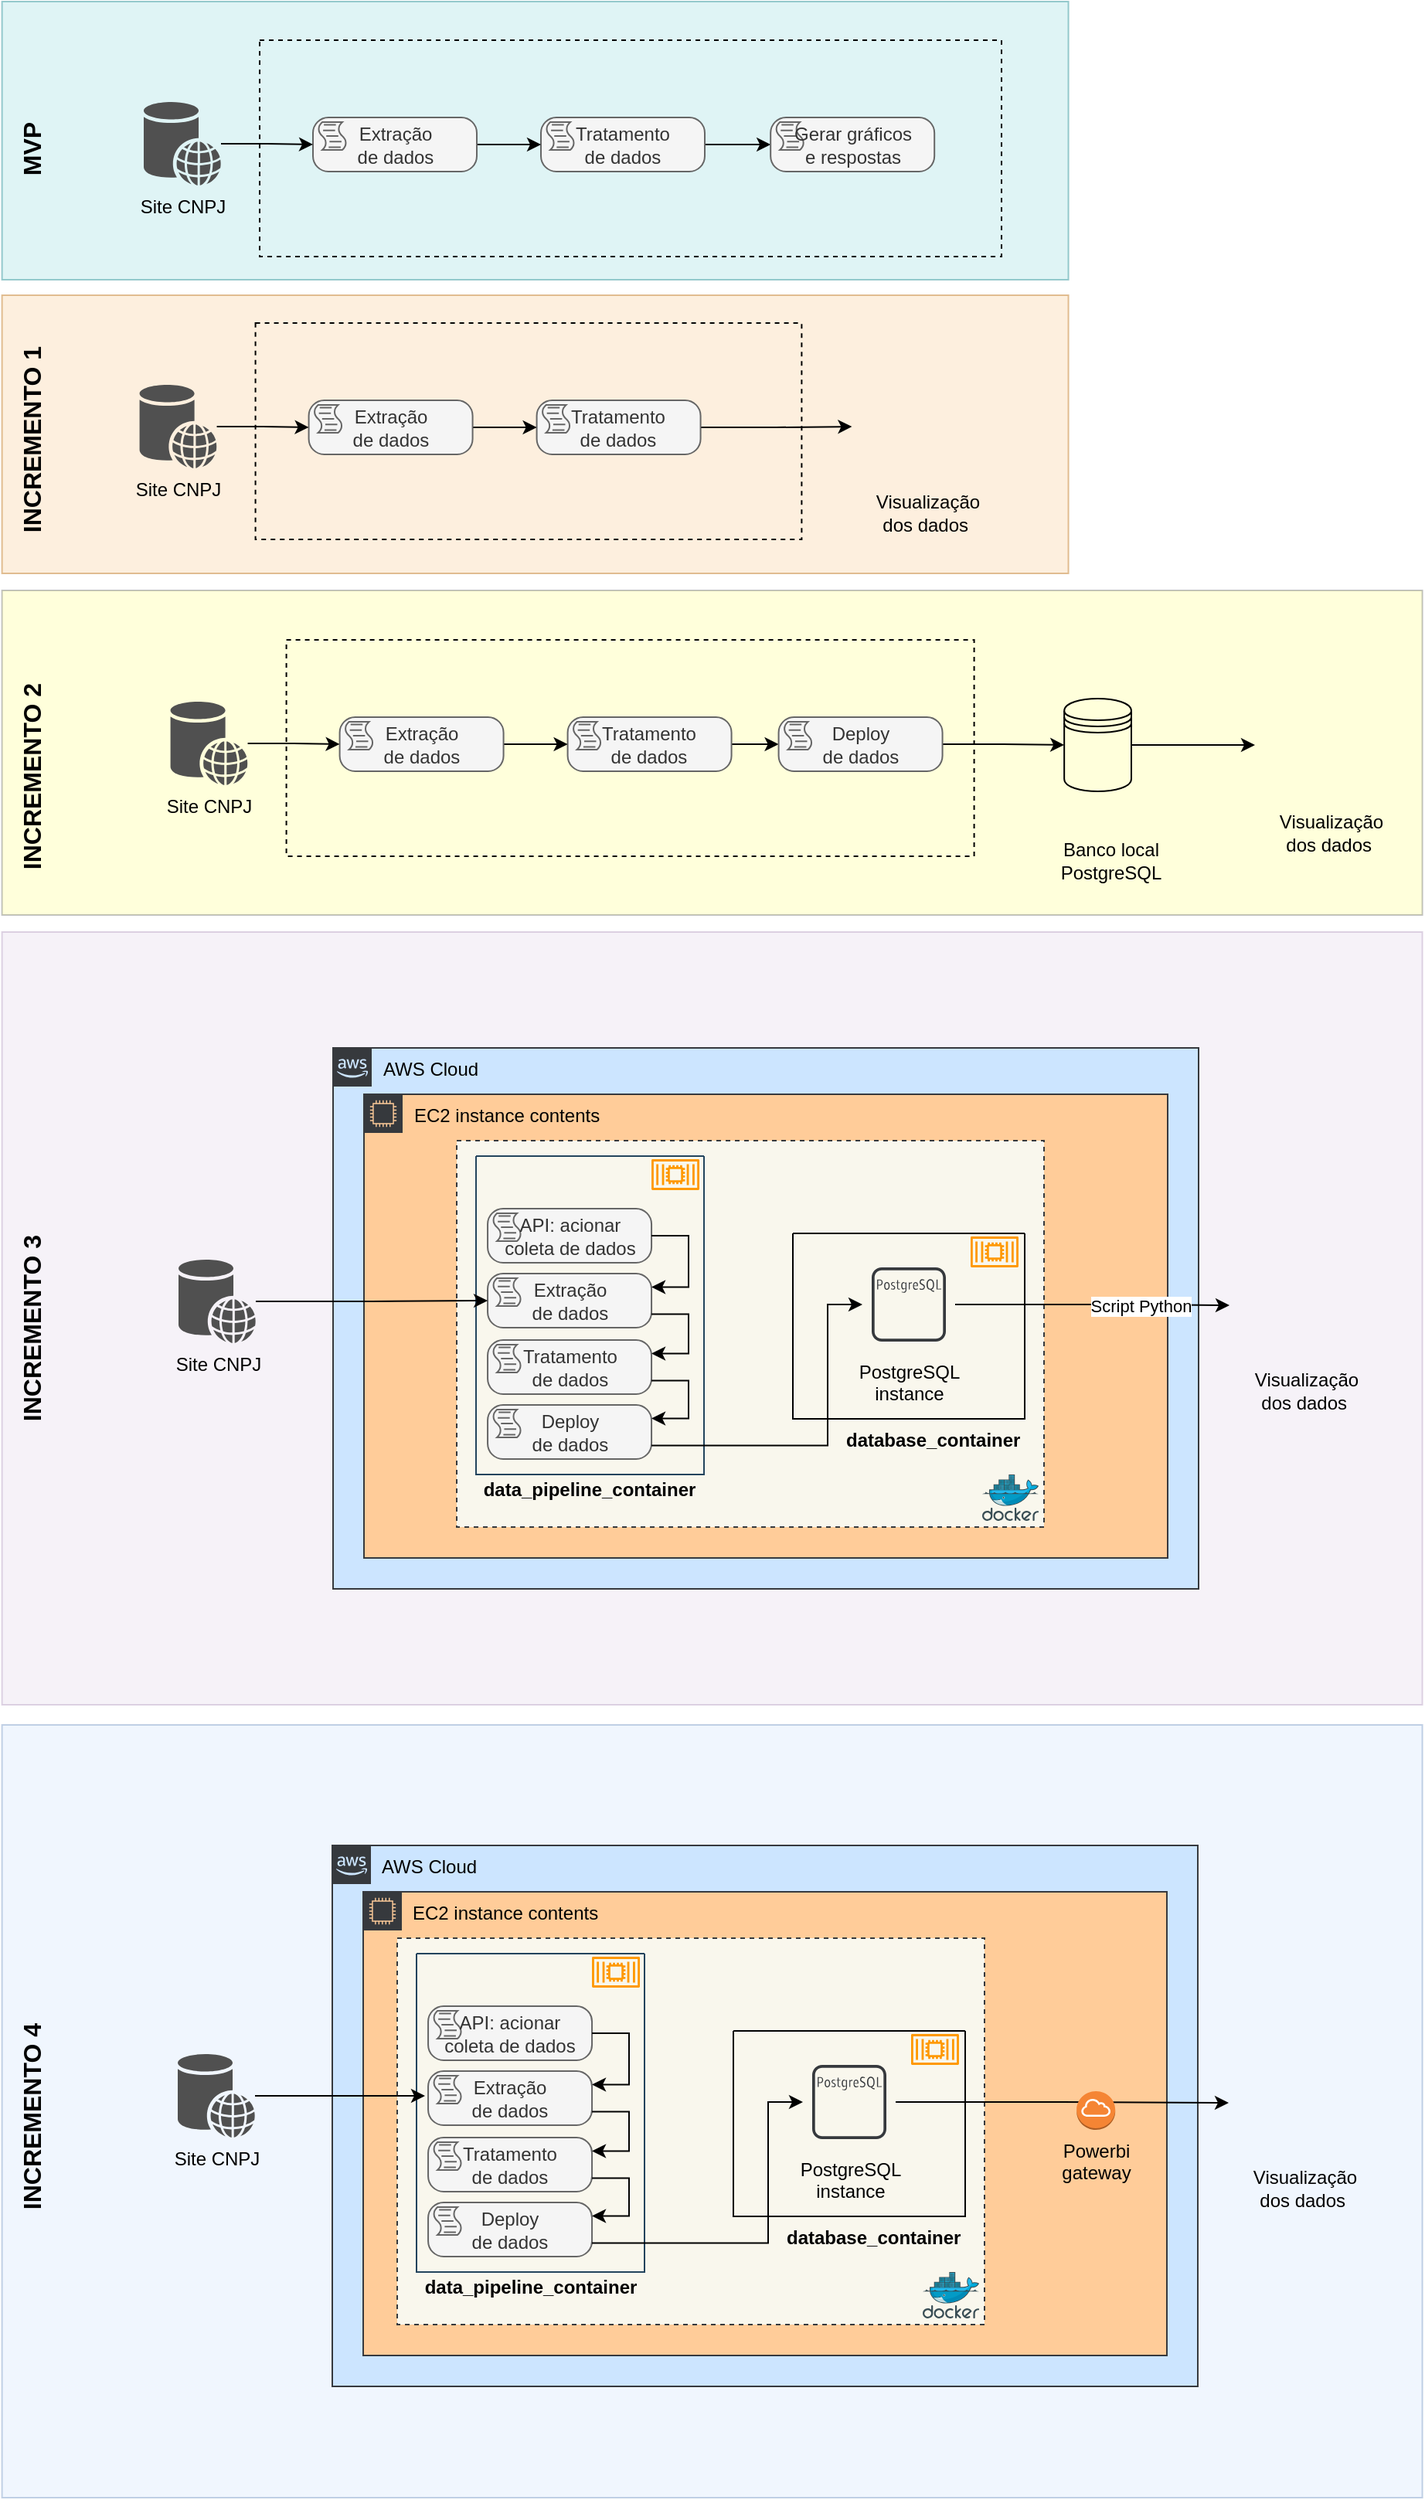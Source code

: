 <mxfile version="15.2.7" type="device"><diagram id="xshGDaHFRKJld7CX8SMi" name="Page-1"><mxGraphModel dx="3555" dy="2932" grid="1" gridSize="10" guides="1" tooltips="1" connect="1" arrows="1" fold="1" page="1" pageScale="1" pageWidth="827" pageHeight="1169" math="0" shadow="0"><root><mxCell id="0"/><mxCell id="1" parent="0"/><mxCell id="IkLS1ewloNZeipLcCm6F-123" value="" style="rounded=0;whiteSpace=wrap;html=1;fillColor=#dae8fc;strokeColor=#6c8ebf;opacity=40;" vertex="1" parent="1"><mxGeometry x="218.29" y="1097" width="919" height="500" as="geometry"/></mxCell><mxCell id="IkLS1ewloNZeipLcCm6F-121" value="" style="rounded=0;whiteSpace=wrap;html=1;fillColor=#e1d5e7;strokeColor=#9673a6;opacity=30;" vertex="1" parent="1"><mxGeometry x="218.29" y="584" width="919" height="500" as="geometry"/></mxCell><mxCell id="IkLS1ewloNZeipLcCm6F-119" value="" style="rounded=0;whiteSpace=wrap;html=1;fillColor=#ffff88;strokeColor=#36393d;opacity=30;" vertex="1" parent="1"><mxGeometry x="218.29" y="363" width="919" height="210" as="geometry"/></mxCell><mxCell id="IkLS1ewloNZeipLcCm6F-115" value="" style="rounded=0;whiteSpace=wrap;html=1;fillColor=#b0e3e6;strokeColor=#0e8088;opacity=40;" vertex="1" parent="1"><mxGeometry x="218.29" y="-18" width="690" height="180" as="geometry"/></mxCell><mxCell id="IkLS1ewloNZeipLcCm6F-117" value="" style="rounded=0;whiteSpace=wrap;html=1;fillColor=#fad7ac;strokeColor=#b46504;opacity=40;" vertex="1" parent="1"><mxGeometry x="218.29" y="172" width="690" height="180" as="geometry"/></mxCell><mxCell id="IkLS1ewloNZeipLcCm6F-84" value="" style="rounded=0;whiteSpace=wrap;html=1;dashed=1;fillColor=none;gradientColor=none;" vertex="1" parent="1"><mxGeometry x="385" y="7" width="480" height="140" as="geometry"/></mxCell><mxCell id="IkLS1ewloNZeipLcCm6F-13" value="AWS Cloud" style="points=[[0,0],[0.25,0],[0.5,0],[0.75,0],[1,0],[1,0.25],[1,0.5],[1,0.75],[1,1],[0.75,1],[0.5,1],[0.25,1],[0,1],[0,0.75],[0,0.5],[0,0.25]];outlineConnect=0;html=1;whiteSpace=wrap;fontSize=12;fontStyle=0;shape=mxgraph.aws4.group;grIcon=mxgraph.aws4.group_aws_cloud_alt;strokeColor=#36393d;fillColor=#cce5ff;verticalAlign=top;align=left;spacingLeft=30;dashed=0;" vertex="1" parent="1"><mxGeometry x="432.5" y="659" width="560" height="350" as="geometry"/></mxCell><mxCell id="IkLS1ewloNZeipLcCm6F-15" value="EC2 instance contents" style="points=[[0,0],[0.25,0],[0.5,0],[0.75,0],[1,0],[1,0.25],[1,0.5],[1,0.75],[1,1],[0.75,1],[0.5,1],[0.25,1],[0,1],[0,0.75],[0,0.5],[0,0.25]];outlineConnect=0;html=1;whiteSpace=wrap;fontSize=12;fontStyle=0;shape=mxgraph.aws4.group;grIcon=mxgraph.aws4.group_ec2_instance_contents;strokeColor=#36393d;fillColor=#ffcc99;verticalAlign=top;align=left;spacingLeft=30;dashed=0;" vertex="1" parent="1"><mxGeometry x="452.5" y="689" width="520" height="300" as="geometry"/></mxCell><mxCell id="IkLS1ewloNZeipLcCm6F-32" value="" style="html=1;dashed=1;whitespace=wrap;fillColor=#f9f7ed;strokeColor=#36393d;" vertex="1" parent="1"><mxGeometry x="512.5" y="719" width="380" height="250" as="geometry"/></mxCell><mxCell id="IkLS1ewloNZeipLcCm6F-41" style="edgeStyle=orthogonalEdgeStyle;rounded=0;orthogonalLoop=1;jettySize=auto;html=1;" edge="1" parent="1" source="IkLS1ewloNZeipLcCm6F-9" target="IkLS1ewloNZeipLcCm6F-40"><mxGeometry relative="1" as="geometry"/></mxCell><mxCell id="IkLS1ewloNZeipLcCm6F-42" value="Script Python" style="edgeLabel;html=1;align=center;verticalAlign=middle;resizable=0;points=[];" vertex="1" connectable="0" parent="IkLS1ewloNZeipLcCm6F-41"><mxGeometry x="0.363" relative="1" as="geometry"><mxPoint x="-1" as="offset"/></mxGeometry></mxCell><mxCell id="IkLS1ewloNZeipLcCm6F-9" value="PostgreSQL&#10;instance" style="sketch=0;outlineConnect=0;strokeColor=#36393d;fillColor=#f9f7ed;dashed=0;verticalLabelPosition=bottom;verticalAlign=top;align=center;html=1;fontSize=12;fontStyle=0;aspect=fixed;shape=mxgraph.aws4.resourceIcon;resIcon=mxgraph.aws4.postgresql_instance;" vertex="1" parent="1"><mxGeometry x="775" y="795" width="60" height="60" as="geometry"/></mxCell><mxCell id="IkLS1ewloNZeipLcCm6F-20" value="" style="sketch=0;aspect=fixed;html=1;points=[];align=center;image;fontSize=12;image=img/lib/mscae/Docker.svg;" vertex="1" parent="1"><mxGeometry x="852.5" y="935" width="36.59" height="30" as="geometry"/></mxCell><mxCell id="IkLS1ewloNZeipLcCm6F-21" value="" style="swimlane;startSize=0;fillColor=#bac8d3;strokeColor=#23445d;" vertex="1" parent="1"><mxGeometry x="525" y="729" width="147.5" height="206" as="geometry"><mxRectangle x="452.5" y="500" width="50" height="40" as="alternateBounds"/></mxGeometry></mxCell><mxCell id="IkLS1ewloNZeipLcCm6F-26" value="API: acionar&#10;coleta de dados" style="points=[[0.25,0,0],[0.5,0,0],[0.75,0,0],[1,0.25,0],[1,0.5,0],[1,0.75,0],[0.75,1,0],[0.5,1,0],[0.25,1,0],[0,0.75,0],[0,0.5,0],[0,0.25,0]];shape=mxgraph.bpmn.task;whiteSpace=wrap;rectStyle=rounded;size=10;taskMarker=script;fillColor=#f5f5f5;strokeColor=#666666;fontColor=#333333;" vertex="1" parent="IkLS1ewloNZeipLcCm6F-21"><mxGeometry x="7.53" y="34" width="106" height="35" as="geometry"/></mxCell><mxCell id="IkLS1ewloNZeipLcCm6F-24" value="Tratamento&#10;de dados" style="points=[[0.25,0,0],[0.5,0,0],[0.75,0,0],[1,0.25,0],[1,0.5,0],[1,0.75,0],[0.75,1,0],[0.5,1,0],[0.25,1,0],[0,0.75,0],[0,0.5,0],[0,0.25,0]];shape=mxgraph.bpmn.task;whiteSpace=wrap;rectStyle=rounded;size=10;taskMarker=script;fillColor=#f5f5f5;strokeColor=#666666;fontColor=#333333;" vertex="1" parent="IkLS1ewloNZeipLcCm6F-21"><mxGeometry x="7.53" y="119" width="106" height="35" as="geometry"/></mxCell><mxCell id="IkLS1ewloNZeipLcCm6F-16" value="" style="sketch=0;outlineConnect=0;fontColor=#232F3E;gradientColor=none;fillColor=#FF9900;strokeColor=none;dashed=0;verticalLabelPosition=bottom;verticalAlign=top;align=center;html=1;fontSize=12;fontStyle=0;aspect=fixed;pointerEvents=1;shape=mxgraph.aws4.container_2;" vertex="1" parent="IkLS1ewloNZeipLcCm6F-21"><mxGeometry x="113.53" y="2" width="30.97" height="20" as="geometry"/></mxCell><mxCell id="IkLS1ewloNZeipLcCm6F-23" value="Extração &#10;de dados" style="points=[[0.25,0,0],[0.5,0,0],[0.75,0,0],[1,0.25,0],[1,0.5,0],[1,0.75,0],[0.75,1,0],[0.5,1,0],[0.25,1,0],[0,0.75,0],[0,0.5,0],[0,0.25,0]];shape=mxgraph.bpmn.task;whiteSpace=wrap;rectStyle=rounded;size=10;taskMarker=script;fillColor=#f5f5f5;strokeColor=#666666;fontColor=#333333;" vertex="1" parent="IkLS1ewloNZeipLcCm6F-21"><mxGeometry x="7.53" y="76" width="106" height="35" as="geometry"/></mxCell><mxCell id="IkLS1ewloNZeipLcCm6F-33" style="edgeStyle=orthogonalEdgeStyle;rounded=0;orthogonalLoop=1;jettySize=auto;html=1;exitX=1;exitY=0.5;exitDx=0;exitDy=0;exitPerimeter=0;entryX=1;entryY=0.25;entryDx=0;entryDy=0;entryPerimeter=0;" edge="1" parent="IkLS1ewloNZeipLcCm6F-21" source="IkLS1ewloNZeipLcCm6F-26" target="IkLS1ewloNZeipLcCm6F-23"><mxGeometry relative="1" as="geometry"><Array as="points"><mxPoint x="137.5" y="52"/><mxPoint x="137.5" y="85"/></Array></mxGeometry></mxCell><mxCell id="IkLS1ewloNZeipLcCm6F-34" style="edgeStyle=orthogonalEdgeStyle;rounded=0;orthogonalLoop=1;jettySize=auto;html=1;exitX=1;exitY=0.75;exitDx=0;exitDy=0;exitPerimeter=0;entryX=1;entryY=0.25;entryDx=0;entryDy=0;entryPerimeter=0;" edge="1" parent="IkLS1ewloNZeipLcCm6F-21" source="IkLS1ewloNZeipLcCm6F-23" target="IkLS1ewloNZeipLcCm6F-24"><mxGeometry relative="1" as="geometry"><Array as="points"><mxPoint x="137.5" y="102"/><mxPoint x="137.5" y="128"/></Array></mxGeometry></mxCell><mxCell id="IkLS1ewloNZeipLcCm6F-25" value="Deploy&#10;de dados" style="points=[[0.25,0,0],[0.5,0,0],[0.75,0,0],[1,0.25,0],[1,0.5,0],[1,0.75,0],[0.75,1,0],[0.5,1,0],[0.25,1,0],[0,0.75,0],[0,0.5,0],[0,0.25,0]];shape=mxgraph.bpmn.task;whiteSpace=wrap;rectStyle=rounded;size=10;taskMarker=script;fillColor=#f5f5f5;strokeColor=#666666;fontColor=#333333;" vertex="1" parent="IkLS1ewloNZeipLcCm6F-21"><mxGeometry x="7.53" y="161" width="106" height="35" as="geometry"/></mxCell><mxCell id="IkLS1ewloNZeipLcCm6F-35" style="edgeStyle=orthogonalEdgeStyle;rounded=0;orthogonalLoop=1;jettySize=auto;html=1;exitX=1;exitY=0.75;exitDx=0;exitDy=0;exitPerimeter=0;entryX=1;entryY=0.25;entryDx=0;entryDy=0;entryPerimeter=0;" edge="1" parent="IkLS1ewloNZeipLcCm6F-21" source="IkLS1ewloNZeipLcCm6F-24" target="IkLS1ewloNZeipLcCm6F-25"><mxGeometry relative="1" as="geometry"><Array as="points"><mxPoint x="137.5" y="145"/><mxPoint x="137.5" y="170"/></Array></mxGeometry></mxCell><mxCell id="IkLS1ewloNZeipLcCm6F-37" style="edgeStyle=orthogonalEdgeStyle;rounded=0;orthogonalLoop=1;jettySize=auto;html=1;exitX=1;exitY=0.75;exitDx=0;exitDy=0;exitPerimeter=0;" edge="1" parent="1" source="IkLS1ewloNZeipLcCm6F-25" target="IkLS1ewloNZeipLcCm6F-9"><mxGeometry relative="1" as="geometry"><Array as="points"><mxPoint x="752.5" y="916"/><mxPoint x="752.5" y="825"/></Array></mxGeometry></mxCell><mxCell id="IkLS1ewloNZeipLcCm6F-31" value="" style="sketch=0;outlineConnect=0;fontColor=#232F3E;gradientColor=none;fillColor=#FF9900;strokeColor=none;dashed=0;verticalLabelPosition=bottom;verticalAlign=top;align=center;html=1;fontSize=12;fontStyle=0;aspect=fixed;pointerEvents=1;shape=mxgraph.aws4.container_2;" vertex="1" parent="1"><mxGeometry x="845" y="781" width="30.97" height="20" as="geometry"/></mxCell><mxCell id="IkLS1ewloNZeipLcCm6F-38" value="&lt;span&gt;data_pipeline_container&lt;/span&gt;" style="text;html=1;strokeColor=none;fillColor=none;align=center;verticalAlign=middle;whiteSpace=wrap;rounded=0;dashed=1;fontStyle=1" vertex="1" parent="1"><mxGeometry x="522.25" y="935" width="153" height="19" as="geometry"/></mxCell><mxCell id="IkLS1ewloNZeipLcCm6F-39" value="database_container" style="text;fillColor=none;fontStyle=1" vertex="1" parent="1"><mxGeometry x="762.5" y="899" width="110" height="30" as="geometry"/></mxCell><mxCell id="IkLS1ewloNZeipLcCm6F-40" value="" style="shape=image;html=1;verticalAlign=top;verticalLabelPosition=bottom;labelBackgroundColor=#ffffff;imageAspect=0;aspect=fixed;image=https://cdn0.iconfinder.com/data/icons/social-media-logo-4/32/Social_Media_power_bi-128.png;dashed=1;fillColor=none;" vertex="1" parent="1"><mxGeometry x="1012.5" y="781" width="89" height="89" as="geometry"/></mxCell><mxCell id="IkLS1ewloNZeipLcCm6F-43" value="Visualização &lt;br&gt;dos dados&amp;nbsp;" style="text;html=1;align=center;verticalAlign=middle;resizable=0;points=[];autosize=1;strokeColor=none;fillColor=none;" vertex="1" parent="1"><mxGeometry x="1021.5" y="866" width="80" height="30" as="geometry"/></mxCell><mxCell id="IkLS1ewloNZeipLcCm6F-46" style="edgeStyle=orthogonalEdgeStyle;rounded=0;orthogonalLoop=1;jettySize=auto;html=1;entryX=0;entryY=0.5;entryDx=0;entryDy=0;entryPerimeter=0;" edge="1" parent="1" source="IkLS1ewloNZeipLcCm6F-45" target="IkLS1ewloNZeipLcCm6F-23"><mxGeometry relative="1" as="geometry"><mxPoint x="532.53" y="823.5" as="targetPoint"/></mxGeometry></mxCell><mxCell id="IkLS1ewloNZeipLcCm6F-45" value="Site CNPJ" style="sketch=0;shadow=0;dashed=0;html=1;strokeColor=none;fillColor=#505050;labelPosition=center;verticalLabelPosition=bottom;verticalAlign=top;outlineConnect=0;align=center;shape=mxgraph.office.databases.web_store;" vertex="1" parent="1"><mxGeometry x="332.5" y="796" width="50" height="54" as="geometry"/></mxCell><mxCell id="IkLS1ewloNZeipLcCm6F-27" value="" style="swimlane;startSize=0;" vertex="1" parent="1"><mxGeometry x="730" y="779" width="150" height="120" as="geometry"><mxRectangle x="800" y="40" width="50" height="40" as="alternateBounds"/></mxGeometry></mxCell><mxCell id="IkLS1ewloNZeipLcCm6F-48" value="AWS Cloud" style="points=[[0,0],[0.25,0],[0.5,0],[0.75,0],[1,0],[1,0.25],[1,0.5],[1,0.75],[1,1],[0.75,1],[0.5,1],[0.25,1],[0,1],[0,0.75],[0,0.5],[0,0.25]];outlineConnect=0;html=1;whiteSpace=wrap;fontSize=12;fontStyle=0;shape=mxgraph.aws4.group;grIcon=mxgraph.aws4.group_aws_cloud_alt;strokeColor=#36393d;fillColor=#cce5ff;verticalAlign=top;align=left;spacingLeft=30;dashed=0;" vertex="1" parent="1"><mxGeometry x="432" y="1175" width="560" height="350" as="geometry"/></mxCell><mxCell id="IkLS1ewloNZeipLcCm6F-49" value="EC2 instance contents" style="points=[[0,0],[0.25,0],[0.5,0],[0.75,0],[1,0],[1,0.25],[1,0.5],[1,0.75],[1,1],[0.75,1],[0.5,1],[0.25,1],[0,1],[0,0.75],[0,0.5],[0,0.25]];outlineConnect=0;html=1;whiteSpace=wrap;fontSize=12;fontStyle=0;shape=mxgraph.aws4.group;grIcon=mxgraph.aws4.group_ec2_instance_contents;strokeColor=#36393d;fillColor=#ffcc99;verticalAlign=top;align=left;spacingLeft=30;dashed=0;" vertex="1" parent="1"><mxGeometry x="452" y="1205" width="520" height="300" as="geometry"/></mxCell><mxCell id="IkLS1ewloNZeipLcCm6F-50" value="" style="html=1;dashed=1;whitespace=wrap;fillColor=#f9f7ed;strokeColor=#36393d;" vertex="1" parent="1"><mxGeometry x="474" y="1235" width="380" height="250" as="geometry"/></mxCell><mxCell id="IkLS1ewloNZeipLcCm6F-51" style="edgeStyle=orthogonalEdgeStyle;rounded=0;orthogonalLoop=1;jettySize=auto;html=1;" edge="1" parent="1" source="IkLS1ewloNZeipLcCm6F-53" target="IkLS1ewloNZeipLcCm6F-68"><mxGeometry relative="1" as="geometry"/></mxCell><mxCell id="IkLS1ewloNZeipLcCm6F-53" value="PostgreSQL&#10;instance" style="sketch=0;outlineConnect=0;strokeColor=#36393d;fillColor=#f9f7ed;dashed=0;verticalLabelPosition=bottom;verticalAlign=top;align=center;html=1;fontSize=12;fontStyle=0;aspect=fixed;shape=mxgraph.aws4.resourceIcon;resIcon=mxgraph.aws4.postgresql_instance;" vertex="1" parent="1"><mxGeometry x="736.5" y="1311" width="60" height="60" as="geometry"/></mxCell><mxCell id="IkLS1ewloNZeipLcCm6F-54" value="" style="sketch=0;aspect=fixed;html=1;points=[];align=center;image;fontSize=12;image=img/lib/mscae/Docker.svg;" vertex="1" parent="1"><mxGeometry x="814" y="1451" width="36.59" height="30" as="geometry"/></mxCell><mxCell id="IkLS1ewloNZeipLcCm6F-55" value="" style="swimlane;startSize=0;fillColor=#bac8d3;strokeColor=#23445d;" vertex="1" parent="1"><mxGeometry x="486.5" y="1245" width="147.5" height="206" as="geometry"><mxRectangle x="452.5" y="500" width="50" height="40" as="alternateBounds"/></mxGeometry></mxCell><mxCell id="IkLS1ewloNZeipLcCm6F-56" value="API: acionar&#10;coleta de dados" style="points=[[0.25,0,0],[0.5,0,0],[0.75,0,0],[1,0.25,0],[1,0.5,0],[1,0.75,0],[0.75,1,0],[0.5,1,0],[0.25,1,0],[0,0.75,0],[0,0.5,0],[0,0.25,0]];shape=mxgraph.bpmn.task;whiteSpace=wrap;rectStyle=rounded;size=10;taskMarker=script;fillColor=#f5f5f5;strokeColor=#666666;fontColor=#333333;" vertex="1" parent="IkLS1ewloNZeipLcCm6F-55"><mxGeometry x="7.53" y="34" width="106" height="35" as="geometry"/></mxCell><mxCell id="IkLS1ewloNZeipLcCm6F-57" value="Tratamento&#10;de dados" style="points=[[0.25,0,0],[0.5,0,0],[0.75,0,0],[1,0.25,0],[1,0.5,0],[1,0.75,0],[0.75,1,0],[0.5,1,0],[0.25,1,0],[0,0.75,0],[0,0.5,0],[0,0.25,0]];shape=mxgraph.bpmn.task;whiteSpace=wrap;rectStyle=rounded;size=10;taskMarker=script;fillColor=#f5f5f5;strokeColor=#666666;fontColor=#333333;" vertex="1" parent="IkLS1ewloNZeipLcCm6F-55"><mxGeometry x="7.53" y="119" width="106" height="35" as="geometry"/></mxCell><mxCell id="IkLS1ewloNZeipLcCm6F-58" value="" style="sketch=0;outlineConnect=0;fontColor=#232F3E;gradientColor=none;fillColor=#FF9900;strokeColor=none;dashed=0;verticalLabelPosition=bottom;verticalAlign=top;align=center;html=1;fontSize=12;fontStyle=0;aspect=fixed;pointerEvents=1;shape=mxgraph.aws4.container_2;" vertex="1" parent="IkLS1ewloNZeipLcCm6F-55"><mxGeometry x="113.53" y="2" width="30.97" height="20" as="geometry"/></mxCell><mxCell id="IkLS1ewloNZeipLcCm6F-59" value="Extração &#10;de dados" style="points=[[0.25,0,0],[0.5,0,0],[0.75,0,0],[1,0.25,0],[1,0.5,0],[1,0.75,0],[0.75,1,0],[0.5,1,0],[0.25,1,0],[0,0.75,0],[0,0.5,0],[0,0.25,0]];shape=mxgraph.bpmn.task;whiteSpace=wrap;rectStyle=rounded;size=10;taskMarker=script;fillColor=#f5f5f5;strokeColor=#666666;fontColor=#333333;" vertex="1" parent="IkLS1ewloNZeipLcCm6F-55"><mxGeometry x="7.53" y="76" width="106" height="35" as="geometry"/></mxCell><mxCell id="IkLS1ewloNZeipLcCm6F-60" style="edgeStyle=orthogonalEdgeStyle;rounded=0;orthogonalLoop=1;jettySize=auto;html=1;exitX=1;exitY=0.5;exitDx=0;exitDy=0;exitPerimeter=0;entryX=1;entryY=0.25;entryDx=0;entryDy=0;entryPerimeter=0;" edge="1" parent="IkLS1ewloNZeipLcCm6F-55" source="IkLS1ewloNZeipLcCm6F-56" target="IkLS1ewloNZeipLcCm6F-59"><mxGeometry relative="1" as="geometry"><Array as="points"><mxPoint x="137.5" y="52"/><mxPoint x="137.5" y="85"/></Array></mxGeometry></mxCell><mxCell id="IkLS1ewloNZeipLcCm6F-61" style="edgeStyle=orthogonalEdgeStyle;rounded=0;orthogonalLoop=1;jettySize=auto;html=1;exitX=1;exitY=0.75;exitDx=0;exitDy=0;exitPerimeter=0;entryX=1;entryY=0.25;entryDx=0;entryDy=0;entryPerimeter=0;" edge="1" parent="IkLS1ewloNZeipLcCm6F-55" source="IkLS1ewloNZeipLcCm6F-59" target="IkLS1ewloNZeipLcCm6F-57"><mxGeometry relative="1" as="geometry"><Array as="points"><mxPoint x="137.5" y="102"/><mxPoint x="137.5" y="128"/></Array></mxGeometry></mxCell><mxCell id="IkLS1ewloNZeipLcCm6F-62" value="Deploy&#10;de dados" style="points=[[0.25,0,0],[0.5,0,0],[0.75,0,0],[1,0.25,0],[1,0.5,0],[1,0.75,0],[0.75,1,0],[0.5,1,0],[0.25,1,0],[0,0.75,0],[0,0.5,0],[0,0.25,0]];shape=mxgraph.bpmn.task;whiteSpace=wrap;rectStyle=rounded;size=10;taskMarker=script;fillColor=#f5f5f5;strokeColor=#666666;fontColor=#333333;" vertex="1" parent="IkLS1ewloNZeipLcCm6F-55"><mxGeometry x="7.53" y="161" width="106" height="35" as="geometry"/></mxCell><mxCell id="IkLS1ewloNZeipLcCm6F-63" style="edgeStyle=orthogonalEdgeStyle;rounded=0;orthogonalLoop=1;jettySize=auto;html=1;exitX=1;exitY=0.75;exitDx=0;exitDy=0;exitPerimeter=0;entryX=1;entryY=0.25;entryDx=0;entryDy=0;entryPerimeter=0;" edge="1" parent="IkLS1ewloNZeipLcCm6F-55" source="IkLS1ewloNZeipLcCm6F-57" target="IkLS1ewloNZeipLcCm6F-62"><mxGeometry relative="1" as="geometry"><Array as="points"><mxPoint x="137.5" y="145"/><mxPoint x="137.5" y="170"/></Array></mxGeometry></mxCell><mxCell id="IkLS1ewloNZeipLcCm6F-64" style="edgeStyle=orthogonalEdgeStyle;rounded=0;orthogonalLoop=1;jettySize=auto;html=1;exitX=1;exitY=0.75;exitDx=0;exitDy=0;exitPerimeter=0;" edge="1" parent="1" source="IkLS1ewloNZeipLcCm6F-62" target="IkLS1ewloNZeipLcCm6F-53"><mxGeometry relative="1" as="geometry"><Array as="points"><mxPoint x="714" y="1432"/><mxPoint x="714" y="1341"/></Array></mxGeometry></mxCell><mxCell id="IkLS1ewloNZeipLcCm6F-65" value="" style="sketch=0;outlineConnect=0;fontColor=#232F3E;gradientColor=none;fillColor=#FF9900;strokeColor=none;dashed=0;verticalLabelPosition=bottom;verticalAlign=top;align=center;html=1;fontSize=12;fontStyle=0;aspect=fixed;pointerEvents=1;shape=mxgraph.aws4.container_2;" vertex="1" parent="1"><mxGeometry x="806.5" y="1297" width="30.97" height="20" as="geometry"/></mxCell><mxCell id="IkLS1ewloNZeipLcCm6F-66" value="&lt;span&gt;data_pipeline_container&lt;/span&gt;" style="text;html=1;strokeColor=none;fillColor=none;align=center;verticalAlign=middle;whiteSpace=wrap;rounded=0;dashed=1;fontStyle=1" vertex="1" parent="1"><mxGeometry x="483.75" y="1451" width="153" height="19" as="geometry"/></mxCell><mxCell id="IkLS1ewloNZeipLcCm6F-67" value="database_container" style="text;fillColor=none;fontStyle=1" vertex="1" parent="1"><mxGeometry x="724" y="1415" width="110" height="30" as="geometry"/></mxCell><mxCell id="IkLS1ewloNZeipLcCm6F-68" value="" style="shape=image;html=1;verticalAlign=top;verticalLabelPosition=bottom;labelBackgroundColor=#ffffff;imageAspect=0;aspect=fixed;image=https://cdn0.iconfinder.com/data/icons/social-media-logo-4/32/Social_Media_power_bi-128.png;dashed=1;fillColor=none;" vertex="1" parent="1"><mxGeometry x="1012" y="1297" width="89" height="89" as="geometry"/></mxCell><mxCell id="IkLS1ewloNZeipLcCm6F-69" value="Visualização &lt;br&gt;dos dados&amp;nbsp;" style="text;html=1;align=center;verticalAlign=middle;resizable=0;points=[];autosize=1;strokeColor=none;fillColor=none;" vertex="1" parent="1"><mxGeometry x="1021" y="1382" width="80" height="30" as="geometry"/></mxCell><mxCell id="IkLS1ewloNZeipLcCm6F-70" style="edgeStyle=orthogonalEdgeStyle;rounded=0;orthogonalLoop=1;jettySize=auto;html=1;" edge="1" parent="1" source="IkLS1ewloNZeipLcCm6F-71"><mxGeometry relative="1" as="geometry"><mxPoint x="492" y="1337" as="targetPoint"/></mxGeometry></mxCell><mxCell id="IkLS1ewloNZeipLcCm6F-71" value="Site CNPJ" style="sketch=0;shadow=0;dashed=0;html=1;strokeColor=none;fillColor=#505050;labelPosition=center;verticalLabelPosition=bottom;verticalAlign=top;outlineConnect=0;align=center;shape=mxgraph.office.databases.web_store;" vertex="1" parent="1"><mxGeometry x="332" y="1310" width="50" height="54" as="geometry"/></mxCell><mxCell id="IkLS1ewloNZeipLcCm6F-72" value="" style="swimlane;startSize=0;" vertex="1" parent="1"><mxGeometry x="691.5" y="1295" width="150" height="120" as="geometry"><mxRectangle x="800" y="40" width="50" height="40" as="alternateBounds"/></mxGeometry></mxCell><mxCell id="IkLS1ewloNZeipLcCm6F-74" value="" style="shape=image;html=1;verticalAlign=top;verticalLabelPosition=bottom;labelBackgroundColor=#ffffff;imageAspect=0;aspect=fixed;image=https://cdn0.iconfinder.com/data/icons/social-media-logo-4/32/Social_Media_power_bi-128.png;dashed=1;fillColor=none;" vertex="1" parent="1"><mxGeometry x="888.59" y="1310" width="40" height="40" as="geometry"/></mxCell><mxCell id="IkLS1ewloNZeipLcCm6F-73" value="Powerbi&lt;br&gt;gateway" style="outlineConnect=0;dashed=0;verticalLabelPosition=bottom;verticalAlign=top;align=center;html=1;shape=mxgraph.aws3.internet_gateway;fillColor=#F58534;gradientColor=none;" vertex="1" parent="1"><mxGeometry x="913.59" y="1334" width="25" height="25" as="geometry"/></mxCell><mxCell id="IkLS1ewloNZeipLcCm6F-82" style="edgeStyle=orthogonalEdgeStyle;rounded=0;orthogonalLoop=1;jettySize=auto;html=1;exitX=1;exitY=0.5;exitDx=0;exitDy=0;exitPerimeter=0;entryX=0;entryY=0.5;entryDx=0;entryDy=0;entryPerimeter=0;" edge="1" parent="1" source="IkLS1ewloNZeipLcCm6F-75" target="IkLS1ewloNZeipLcCm6F-79"><mxGeometry relative="1" as="geometry"/></mxCell><mxCell id="IkLS1ewloNZeipLcCm6F-75" value="Tratamento&#10;de dados" style="points=[[0.25,0,0],[0.5,0,0],[0.75,0,0],[1,0.25,0],[1,0.5,0],[1,0.75,0],[0.75,1,0],[0.5,1,0],[0.25,1,0],[0,0.75,0],[0,0.5,0],[0,0.25,0]];shape=mxgraph.bpmn.task;whiteSpace=wrap;rectStyle=rounded;size=10;taskMarker=script;fillColor=#f5f5f5;strokeColor=#666666;fontColor=#333333;" vertex="1" parent="1"><mxGeometry x="567" y="57" width="106" height="35" as="geometry"/></mxCell><mxCell id="IkLS1ewloNZeipLcCm6F-81" style="edgeStyle=orthogonalEdgeStyle;rounded=0;orthogonalLoop=1;jettySize=auto;html=1;exitX=1;exitY=0.5;exitDx=0;exitDy=0;exitPerimeter=0;entryX=0;entryY=0.5;entryDx=0;entryDy=0;entryPerimeter=0;" edge="1" parent="1" source="IkLS1ewloNZeipLcCm6F-76" target="IkLS1ewloNZeipLcCm6F-75"><mxGeometry relative="1" as="geometry"/></mxCell><mxCell id="IkLS1ewloNZeipLcCm6F-76" value="Extração &#10;de dados" style="points=[[0.25,0,0],[0.5,0,0],[0.75,0,0],[1,0.25,0],[1,0.5,0],[1,0.75,0],[0.75,1,0],[0.5,1,0],[0.25,1,0],[0,0.75,0],[0,0.5,0],[0,0.25,0]];shape=mxgraph.bpmn.task;whiteSpace=wrap;rectStyle=rounded;size=10;taskMarker=script;fillColor=#f5f5f5;strokeColor=#666666;fontColor=#333333;" vertex="1" parent="1"><mxGeometry x="419.5" y="57" width="106" height="35" as="geometry"/></mxCell><mxCell id="IkLS1ewloNZeipLcCm6F-80" style="edgeStyle=orthogonalEdgeStyle;rounded=0;orthogonalLoop=1;jettySize=auto;html=1;entryX=0;entryY=0.5;entryDx=0;entryDy=0;entryPerimeter=0;" edge="1" parent="1" source="IkLS1ewloNZeipLcCm6F-78" target="IkLS1ewloNZeipLcCm6F-76"><mxGeometry relative="1" as="geometry"/></mxCell><mxCell id="IkLS1ewloNZeipLcCm6F-78" value="Site CNPJ" style="sketch=0;shadow=0;dashed=0;html=1;strokeColor=none;fillColor=#505050;labelPosition=center;verticalLabelPosition=bottom;verticalAlign=top;outlineConnect=0;align=center;shape=mxgraph.office.databases.web_store;" vertex="1" parent="1"><mxGeometry x="310" y="47" width="50" height="54" as="geometry"/></mxCell><mxCell id="IkLS1ewloNZeipLcCm6F-79" value="Gerar gráficos &#10;e respostas" style="points=[[0.25,0,0],[0.5,0,0],[0.75,0,0],[1,0.25,0],[1,0.5,0],[1,0.75,0],[0.75,1,0],[0.5,1,0],[0.25,1,0],[0,0.75,0],[0,0.5,0],[0,0.25,0]];shape=mxgraph.bpmn.task;whiteSpace=wrap;rectStyle=rounded;size=10;taskMarker=script;fillColor=#f5f5f5;strokeColor=#666666;fontColor=#333333;" vertex="1" parent="1"><mxGeometry x="715.59" y="57" width="106" height="35" as="geometry"/></mxCell><mxCell id="IkLS1ewloNZeipLcCm6F-83" value="" style="shape=image;html=1;verticalAlign=top;verticalLabelPosition=bottom;labelBackgroundColor=#ffffff;imageAspect=0;aspect=fixed;image=https://cdn4.iconfinder.com/data/icons/logos-and-brands/512/267_Python_logo-128.png;dashed=1;fillColor=none;gradientColor=none;" vertex="1" parent="1"><mxGeometry x="388" y="10" width="30" height="30" as="geometry"/></mxCell><mxCell id="IkLS1ewloNZeipLcCm6F-85" value="" style="rounded=0;whiteSpace=wrap;html=1;dashed=1;fillColor=none;gradientColor=none;" vertex="1" parent="1"><mxGeometry x="382.29" y="190" width="353.41" height="140" as="geometry"/></mxCell><mxCell id="IkLS1ewloNZeipLcCm6F-86" style="edgeStyle=orthogonalEdgeStyle;rounded=0;orthogonalLoop=1;jettySize=auto;html=1;exitX=1;exitY=0.5;exitDx=0;exitDy=0;exitPerimeter=0;" edge="1" parent="1" source="IkLS1ewloNZeipLcCm6F-87" target="IkLS1ewloNZeipLcCm6F-94"><mxGeometry relative="1" as="geometry"><mxPoint x="712.88" y="257.5" as="targetPoint"/></mxGeometry></mxCell><mxCell id="IkLS1ewloNZeipLcCm6F-87" value="Tratamento&#10;de dados" style="points=[[0.25,0,0],[0.5,0,0],[0.75,0,0],[1,0.25,0],[1,0.5,0],[1,0.75,0],[0.75,1,0],[0.5,1,0],[0.25,1,0],[0,0.75,0],[0,0.5,0],[0,0.25,0]];shape=mxgraph.bpmn.task;whiteSpace=wrap;rectStyle=rounded;size=10;taskMarker=script;fillColor=#f5f5f5;strokeColor=#666666;fontColor=#333333;" vertex="1" parent="1"><mxGeometry x="564.29" y="240" width="106" height="35" as="geometry"/></mxCell><mxCell id="IkLS1ewloNZeipLcCm6F-88" style="edgeStyle=orthogonalEdgeStyle;rounded=0;orthogonalLoop=1;jettySize=auto;html=1;exitX=1;exitY=0.5;exitDx=0;exitDy=0;exitPerimeter=0;entryX=0;entryY=0.5;entryDx=0;entryDy=0;entryPerimeter=0;" edge="1" parent="1" source="IkLS1ewloNZeipLcCm6F-89" target="IkLS1ewloNZeipLcCm6F-87"><mxGeometry relative="1" as="geometry"/></mxCell><mxCell id="IkLS1ewloNZeipLcCm6F-89" value="Extração &#10;de dados" style="points=[[0.25,0,0],[0.5,0,0],[0.75,0,0],[1,0.25,0],[1,0.5,0],[1,0.75,0],[0.75,1,0],[0.5,1,0],[0.25,1,0],[0,0.75,0],[0,0.5,0],[0,0.25,0]];shape=mxgraph.bpmn.task;whiteSpace=wrap;rectStyle=rounded;size=10;taskMarker=script;fillColor=#f5f5f5;strokeColor=#666666;fontColor=#333333;" vertex="1" parent="1"><mxGeometry x="416.79" y="240" width="106" height="35" as="geometry"/></mxCell><mxCell id="IkLS1ewloNZeipLcCm6F-90" style="edgeStyle=orthogonalEdgeStyle;rounded=0;orthogonalLoop=1;jettySize=auto;html=1;entryX=0;entryY=0.5;entryDx=0;entryDy=0;entryPerimeter=0;" edge="1" parent="1" source="IkLS1ewloNZeipLcCm6F-91" target="IkLS1ewloNZeipLcCm6F-89"><mxGeometry relative="1" as="geometry"/></mxCell><mxCell id="IkLS1ewloNZeipLcCm6F-91" value="Site CNPJ" style="sketch=0;shadow=0;dashed=0;html=1;strokeColor=none;fillColor=#505050;labelPosition=center;verticalLabelPosition=bottom;verticalAlign=top;outlineConnect=0;align=center;shape=mxgraph.office.databases.web_store;" vertex="1" parent="1"><mxGeometry x="307.29" y="230" width="50" height="54" as="geometry"/></mxCell><mxCell id="IkLS1ewloNZeipLcCm6F-93" value="" style="shape=image;html=1;verticalAlign=top;verticalLabelPosition=bottom;labelBackgroundColor=#ffffff;imageAspect=0;aspect=fixed;image=https://cdn4.iconfinder.com/data/icons/logos-and-brands/512/267_Python_logo-128.png;dashed=1;fillColor=none;gradientColor=none;" vertex="1" parent="1"><mxGeometry x="385.29" y="193" width="30" height="30" as="geometry"/></mxCell><mxCell id="IkLS1ewloNZeipLcCm6F-94" value="" style="shape=image;html=1;verticalAlign=top;verticalLabelPosition=bottom;labelBackgroundColor=#ffffff;imageAspect=0;aspect=fixed;image=https://cdn0.iconfinder.com/data/icons/social-media-logo-4/32/Social_Media_power_bi-128.png;dashed=1;fillColor=none;" vertex="1" parent="1"><mxGeometry x="768.2" y="212.5" width="89" height="89" as="geometry"/></mxCell><mxCell id="IkLS1ewloNZeipLcCm6F-95" value="Visualização &lt;br&gt;dos dados&amp;nbsp;" style="text;html=1;align=center;verticalAlign=middle;resizable=0;points=[];autosize=1;strokeColor=none;fillColor=none;" vertex="1" parent="1"><mxGeometry x="777.2" y="297.5" width="80" height="30" as="geometry"/></mxCell><mxCell id="IkLS1ewloNZeipLcCm6F-96" value="" style="rounded=0;whiteSpace=wrap;html=1;dashed=1;fillColor=none;gradientColor=none;" vertex="1" parent="1"><mxGeometry x="402.29" y="395" width="445" height="140" as="geometry"/></mxCell><mxCell id="IkLS1ewloNZeipLcCm6F-107" value="" style="edgeStyle=orthogonalEdgeStyle;rounded=0;orthogonalLoop=1;jettySize=auto;html=1;" edge="1" parent="1" source="IkLS1ewloNZeipLcCm6F-98" target="IkLS1ewloNZeipLcCm6F-106"><mxGeometry relative="1" as="geometry"/></mxCell><mxCell id="IkLS1ewloNZeipLcCm6F-98" value="Tratamento&#10;de dados" style="points=[[0.25,0,0],[0.5,0,0],[0.75,0,0],[1,0.25,0],[1,0.5,0],[1,0.75,0],[0.75,1,0],[0.5,1,0],[0.25,1,0],[0,0.75,0],[0,0.5,0],[0,0.25,0]];shape=mxgraph.bpmn.task;whiteSpace=wrap;rectStyle=rounded;size=10;taskMarker=script;fillColor=#f5f5f5;strokeColor=#666666;fontColor=#333333;" vertex="1" parent="1"><mxGeometry x="584.29" y="445" width="106" height="35" as="geometry"/></mxCell><mxCell id="IkLS1ewloNZeipLcCm6F-99" style="edgeStyle=orthogonalEdgeStyle;rounded=0;orthogonalLoop=1;jettySize=auto;html=1;exitX=1;exitY=0.5;exitDx=0;exitDy=0;exitPerimeter=0;entryX=0;entryY=0.5;entryDx=0;entryDy=0;entryPerimeter=0;" edge="1" parent="1" source="IkLS1ewloNZeipLcCm6F-100" target="IkLS1ewloNZeipLcCm6F-98"><mxGeometry relative="1" as="geometry"/></mxCell><mxCell id="IkLS1ewloNZeipLcCm6F-100" value="Extração &#10;de dados" style="points=[[0.25,0,0],[0.5,0,0],[0.75,0,0],[1,0.25,0],[1,0.5,0],[1,0.75,0],[0.75,1,0],[0.5,1,0],[0.25,1,0],[0,0.75,0],[0,0.5,0],[0,0.25,0]];shape=mxgraph.bpmn.task;whiteSpace=wrap;rectStyle=rounded;size=10;taskMarker=script;fillColor=#f5f5f5;strokeColor=#666666;fontColor=#333333;" vertex="1" parent="1"><mxGeometry x="436.79" y="445" width="106" height="35" as="geometry"/></mxCell><mxCell id="IkLS1ewloNZeipLcCm6F-101" style="edgeStyle=orthogonalEdgeStyle;rounded=0;orthogonalLoop=1;jettySize=auto;html=1;entryX=0;entryY=0.5;entryDx=0;entryDy=0;entryPerimeter=0;" edge="1" parent="1" source="IkLS1ewloNZeipLcCm6F-102" target="IkLS1ewloNZeipLcCm6F-100"><mxGeometry relative="1" as="geometry"/></mxCell><mxCell id="IkLS1ewloNZeipLcCm6F-102" value="Site CNPJ" style="sketch=0;shadow=0;dashed=0;html=1;strokeColor=none;fillColor=#505050;labelPosition=center;verticalLabelPosition=bottom;verticalAlign=top;outlineConnect=0;align=center;shape=mxgraph.office.databases.web_store;" vertex="1" parent="1"><mxGeometry x="327.29" y="435" width="50" height="54" as="geometry"/></mxCell><mxCell id="IkLS1ewloNZeipLcCm6F-103" value="" style="shape=image;html=1;verticalAlign=top;verticalLabelPosition=bottom;labelBackgroundColor=#ffffff;imageAspect=0;aspect=fixed;image=https://cdn4.iconfinder.com/data/icons/logos-and-brands/512/267_Python_logo-128.png;dashed=1;fillColor=none;gradientColor=none;" vertex="1" parent="1"><mxGeometry x="405.29" y="398" width="30" height="30" as="geometry"/></mxCell><mxCell id="IkLS1ewloNZeipLcCm6F-104" value="" style="shape=image;html=1;verticalAlign=top;verticalLabelPosition=bottom;labelBackgroundColor=#ffffff;imageAspect=0;aspect=fixed;image=https://cdn0.iconfinder.com/data/icons/social-media-logo-4/32/Social_Media_power_bi-128.png;dashed=1;fillColor=none;" vertex="1" parent="1"><mxGeometry x="1028.99" y="418.5" width="89" height="89" as="geometry"/></mxCell><mxCell id="IkLS1ewloNZeipLcCm6F-105" value="Visualização &lt;br&gt;dos dados&amp;nbsp;" style="text;html=1;align=center;verticalAlign=middle;resizable=0;points=[];autosize=1;strokeColor=none;fillColor=none;" vertex="1" parent="1"><mxGeometry x="1037.99" y="505" width="80" height="30" as="geometry"/></mxCell><mxCell id="IkLS1ewloNZeipLcCm6F-111" value="" style="edgeStyle=orthogonalEdgeStyle;rounded=0;orthogonalLoop=1;jettySize=auto;html=1;entryX=0;entryY=0.5;entryDx=0;entryDy=0;" edge="1" parent="1" source="IkLS1ewloNZeipLcCm6F-106" target="IkLS1ewloNZeipLcCm6F-109"><mxGeometry relative="1" as="geometry"/></mxCell><mxCell id="IkLS1ewloNZeipLcCm6F-106" value="Deploy&#10;de dados" style="points=[[0.25,0,0],[0.5,0,0],[0.75,0,0],[1,0.25,0],[1,0.5,0],[1,0.75,0],[0.75,1,0],[0.5,1,0],[0.25,1,0],[0,0.75,0],[0,0.5,0],[0,0.25,0]];shape=mxgraph.bpmn.task;whiteSpace=wrap;rectStyle=rounded;size=10;taskMarker=script;fillColor=#f5f5f5;strokeColor=#666666;fontColor=#333333;" vertex="1" parent="1"><mxGeometry x="720.79" y="445" width="106" height="35" as="geometry"/></mxCell><mxCell id="IkLS1ewloNZeipLcCm6F-112" style="edgeStyle=orthogonalEdgeStyle;rounded=0;orthogonalLoop=1;jettySize=auto;html=1;entryX=0;entryY=0.5;entryDx=0;entryDy=0;" edge="1" parent="1" source="IkLS1ewloNZeipLcCm6F-109" target="IkLS1ewloNZeipLcCm6F-104"><mxGeometry relative="1" as="geometry"/></mxCell><mxCell id="IkLS1ewloNZeipLcCm6F-109" value="" style="shape=datastore;whiteSpace=wrap;html=1;fillColor=none;gradientColor=none;" vertex="1" parent="1"><mxGeometry x="905.58" y="433" width="43.41" height="60" as="geometry"/></mxCell><mxCell id="IkLS1ewloNZeipLcCm6F-110" value="" style="shape=image;html=1;verticalAlign=top;verticalLabelPosition=bottom;labelBackgroundColor=#ffffff;imageAspect=0;aspect=fixed;image=https://cdn4.iconfinder.com/data/icons/logos-brands-5/24/postgresql-128.png;fillColor=none;gradientColor=none;" vertex="1" parent="1"><mxGeometry x="918.99" y="470.5" width="50" height="50" as="geometry"/></mxCell><mxCell id="IkLS1ewloNZeipLcCm6F-113" value="Banco local PostgreSQL" style="text;html=1;strokeColor=none;fillColor=none;align=center;verticalAlign=middle;whiteSpace=wrap;rounded=0;" vertex="1" parent="1"><mxGeometry x="916.29" y="528" width="40" height="20" as="geometry"/></mxCell><mxCell id="IkLS1ewloNZeipLcCm6F-118" value="&lt;b&gt;&lt;font style=&quot;font-size: 16px&quot;&gt;INCREMENTO 1&lt;/font&gt;&lt;/b&gt;" style="text;html=1;strokeColor=none;fillColor=none;align=center;verticalAlign=middle;whiteSpace=wrap;rounded=0;opacity=40;rotation=-90;" vertex="1" parent="1"><mxGeometry x="167.29" y="255" width="140" height="20" as="geometry"/></mxCell><mxCell id="IkLS1ewloNZeipLcCm6F-120" value="&lt;b&gt;&lt;font style=&quot;font-size: 16px&quot;&gt;INCREMENTO 2&lt;/font&gt;&lt;/b&gt;" style="text;html=1;strokeColor=none;fillColor=none;align=center;verticalAlign=middle;whiteSpace=wrap;rounded=0;opacity=40;rotation=-90;" vertex="1" parent="1"><mxGeometry x="167.29" y="473" width="140" height="20" as="geometry"/></mxCell><mxCell id="IkLS1ewloNZeipLcCm6F-122" value="&lt;b&gt;&lt;font style=&quot;font-size: 16px&quot;&gt;INCREMENTO 3&lt;/font&gt;&lt;/b&gt;" style="text;html=1;strokeColor=none;fillColor=none;align=center;verticalAlign=middle;whiteSpace=wrap;rounded=0;opacity=40;rotation=-90;" vertex="1" parent="1"><mxGeometry x="167.29" y="830" width="140" height="20" as="geometry"/></mxCell><mxCell id="IkLS1ewloNZeipLcCm6F-124" value="&lt;b&gt;&lt;font style=&quot;font-size: 16px&quot;&gt;INCREMENTO 4&lt;/font&gt;&lt;/b&gt;" style="text;html=1;strokeColor=none;fillColor=none;align=center;verticalAlign=middle;whiteSpace=wrap;rounded=0;opacity=40;rotation=-90;" vertex="1" parent="1"><mxGeometry x="167.29" y="1340" width="140" height="20" as="geometry"/></mxCell><mxCell id="IkLS1ewloNZeipLcCm6F-125" value="&lt;b&gt;&lt;font style=&quot;font-size: 16px&quot;&gt;MVP&lt;/font&gt;&lt;/b&gt;" style="text;html=1;strokeColor=none;fillColor=none;align=center;verticalAlign=middle;whiteSpace=wrap;rounded=0;opacity=40;rotation=-90;" vertex="1" parent="1"><mxGeometry x="167.29" y="67" width="140" height="20" as="geometry"/></mxCell></root></mxGraphModel></diagram></mxfile>